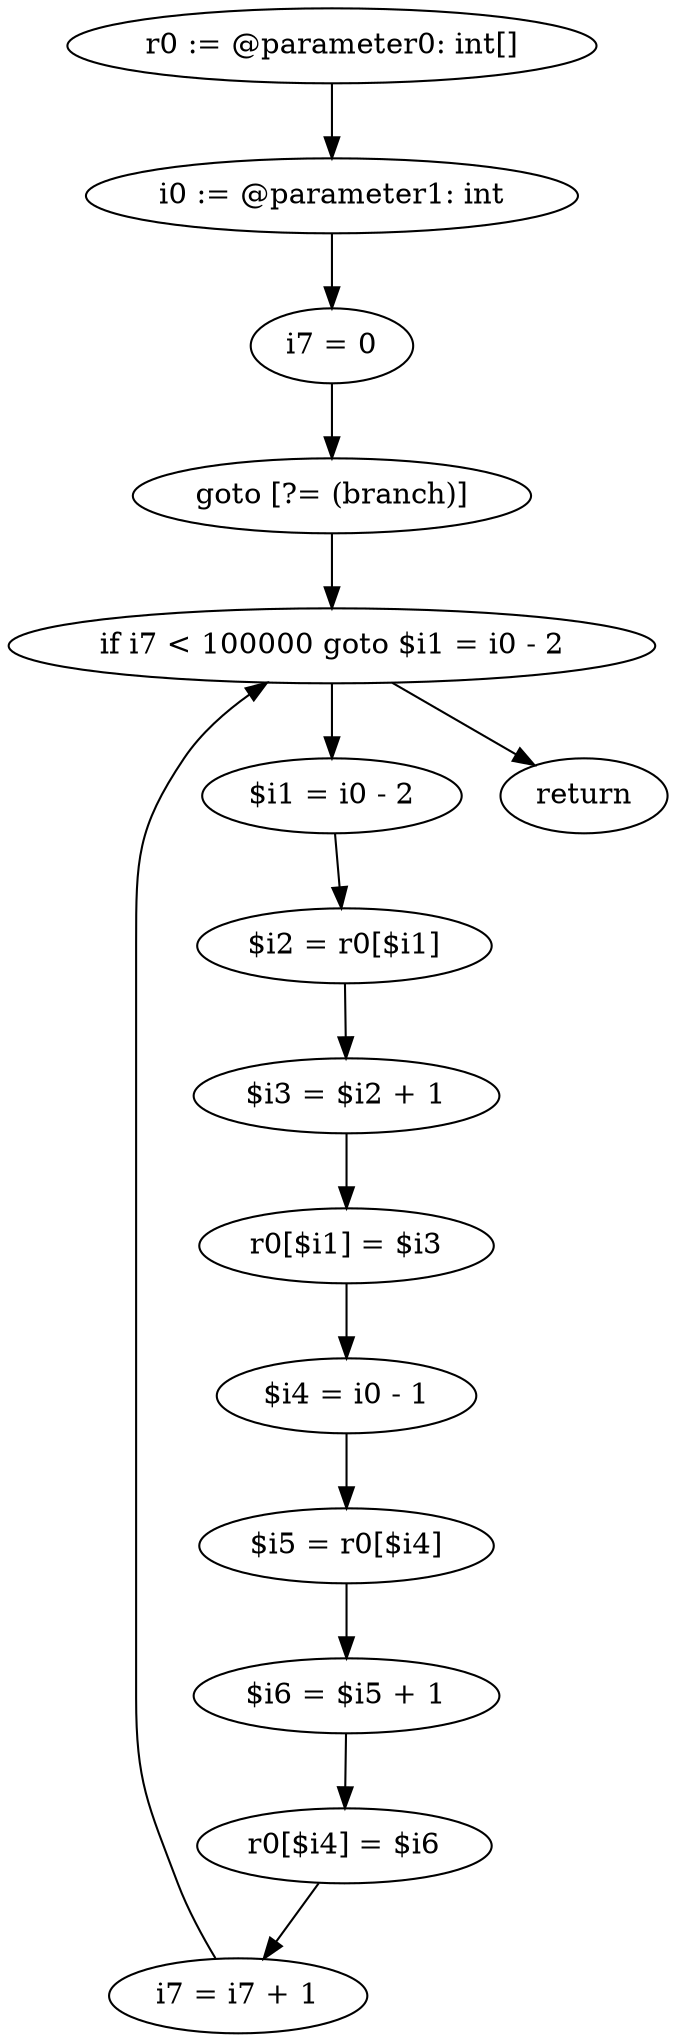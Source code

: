 digraph "unitGraph" {
    "r0 := @parameter0: int[]"
    "i0 := @parameter1: int"
    "i7 = 0"
    "goto [?= (branch)]"
    "$i1 = i0 - 2"
    "$i2 = r0[$i1]"
    "$i3 = $i2 + 1"
    "r0[$i1] = $i3"
    "$i4 = i0 - 1"
    "$i5 = r0[$i4]"
    "$i6 = $i5 + 1"
    "r0[$i4] = $i6"
    "i7 = i7 + 1"
    "if i7 < 100000 goto $i1 = i0 - 2"
    "return"
    "r0 := @parameter0: int[]"->"i0 := @parameter1: int";
    "i0 := @parameter1: int"->"i7 = 0";
    "i7 = 0"->"goto [?= (branch)]";
    "goto [?= (branch)]"->"if i7 < 100000 goto $i1 = i0 - 2";
    "$i1 = i0 - 2"->"$i2 = r0[$i1]";
    "$i2 = r0[$i1]"->"$i3 = $i2 + 1";
    "$i3 = $i2 + 1"->"r0[$i1] = $i3";
    "r0[$i1] = $i3"->"$i4 = i0 - 1";
    "$i4 = i0 - 1"->"$i5 = r0[$i4]";
    "$i5 = r0[$i4]"->"$i6 = $i5 + 1";
    "$i6 = $i5 + 1"->"r0[$i4] = $i6";
    "r0[$i4] = $i6"->"i7 = i7 + 1";
    "i7 = i7 + 1"->"if i7 < 100000 goto $i1 = i0 - 2";
    "if i7 < 100000 goto $i1 = i0 - 2"->"return";
    "if i7 < 100000 goto $i1 = i0 - 2"->"$i1 = i0 - 2";
}
